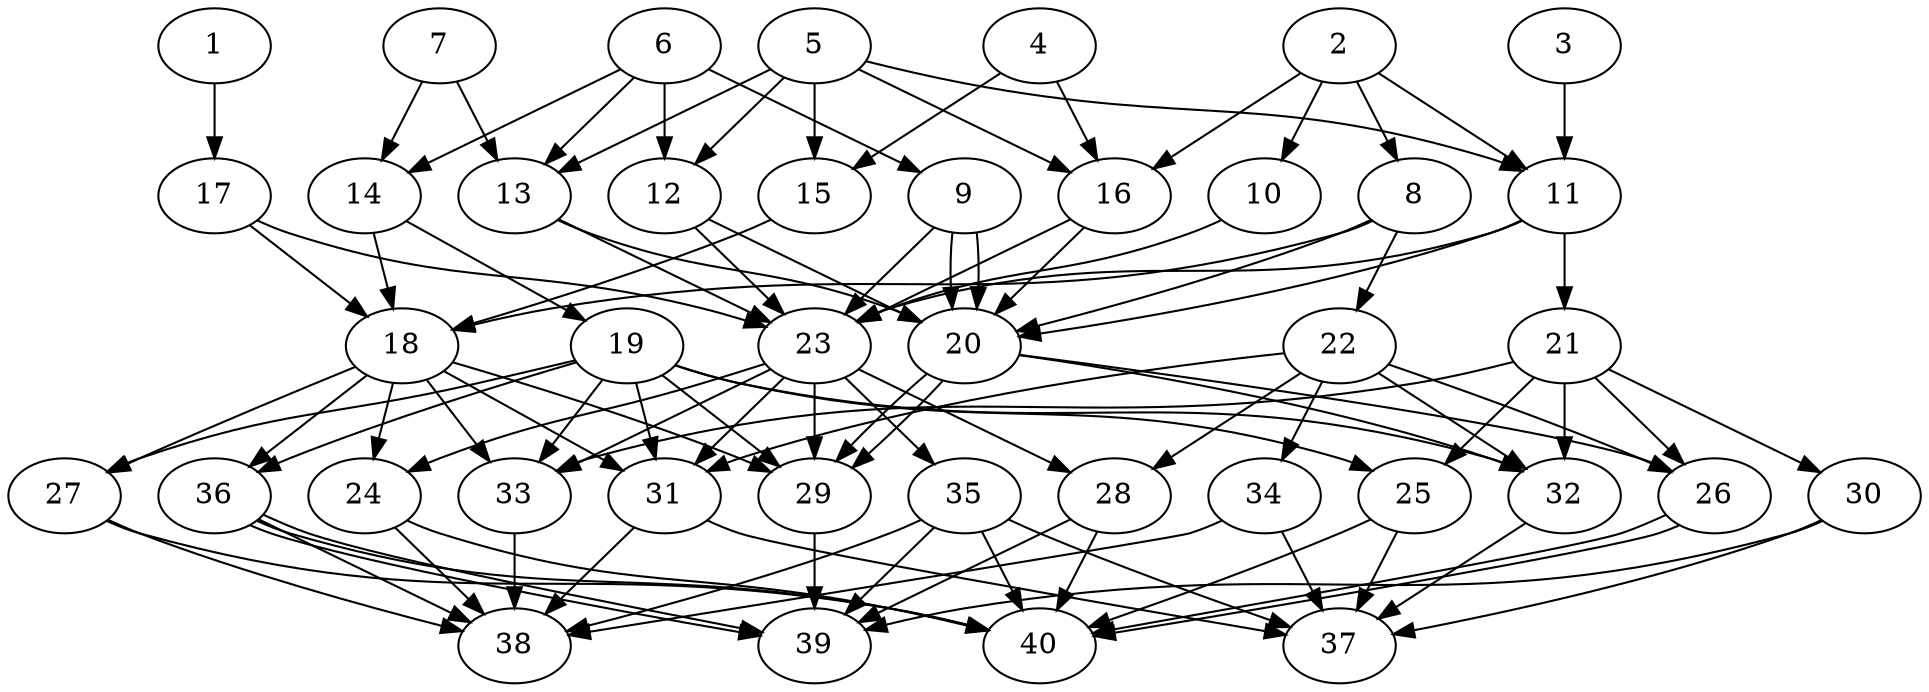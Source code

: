 // DAG automatically generated by daggen at Tue Aug  6 16:28:35 2019
// ./daggen --dot -n 40 --ccr 0.3 --fat 0.6 --regular 0.5 --density 0.7 --mindata 5242880 --maxdata 52428800 
digraph G {
  1 [size="90190507", alpha="0.16", expect_size="27057152"] 
  1 -> 17 [size ="27057152"]
  2 [size="58624000", alpha="0.05", expect_size="17587200"] 
  2 -> 8 [size ="17587200"]
  2 -> 10 [size ="17587200"]
  2 -> 11 [size ="17587200"]
  2 -> 16 [size ="17587200"]
  3 [size="104331947", alpha="0.13", expect_size="31299584"] 
  3 -> 11 [size ="31299584"]
  4 [size="132198400", alpha="0.05", expect_size="39659520"] 
  4 -> 15 [size ="39659520"]
  4 -> 16 [size ="39659520"]
  5 [size="43038720", alpha="0.06", expect_size="12911616"] 
  5 -> 11 [size ="12911616"]
  5 -> 12 [size ="12911616"]
  5 -> 13 [size ="12911616"]
  5 -> 15 [size ="12911616"]
  5 -> 16 [size ="12911616"]
  6 [size="76666880", alpha="0.15", expect_size="23000064"] 
  6 -> 9 [size ="23000064"]
  6 -> 12 [size ="23000064"]
  6 -> 13 [size ="23000064"]
  6 -> 14 [size ="23000064"]
  7 [size="145339733", alpha="0.10", expect_size="43601920"] 
  7 -> 13 [size ="43601920"]
  7 -> 14 [size ="43601920"]
  8 [size="68331520", alpha="0.12", expect_size="20499456"] 
  8 -> 18 [size ="20499456"]
  8 -> 20 [size ="20499456"]
  8 -> 22 [size ="20499456"]
  9 [size="92101973", alpha="0.18", expect_size="27630592"] 
  9 -> 20 [size ="27630592"]
  9 -> 20 [size ="27630592"]
  9 -> 23 [size ="27630592"]
  10 [size="37287253", alpha="0.17", expect_size="11186176"] 
  10 -> 23 [size ="11186176"]
  11 [size="65645227", alpha="0.12", expect_size="19693568"] 
  11 -> 20 [size ="19693568"]
  11 -> 21 [size ="19693568"]
  11 -> 23 [size ="19693568"]
  12 [size="34932053", alpha="0.17", expect_size="10479616"] 
  12 -> 20 [size ="10479616"]
  12 -> 23 [size ="10479616"]
  13 [size="77936640", alpha="0.02", expect_size="23380992"] 
  13 -> 20 [size ="23380992"]
  13 -> 23 [size ="23380992"]
  14 [size="18954240", alpha="0.02", expect_size="5686272"] 
  14 -> 18 [size ="5686272"]
  14 -> 19 [size ="5686272"]
  15 [size="61576533", alpha="0.15", expect_size="18472960"] 
  15 -> 18 [size ="18472960"]
  16 [size="110766080", alpha="0.17", expect_size="33229824"] 
  16 -> 20 [size ="33229824"]
  16 -> 23 [size ="33229824"]
  17 [size="74147840", alpha="0.01", expect_size="22244352"] 
  17 -> 18 [size ="22244352"]
  17 -> 23 [size ="22244352"]
  18 [size="150381227", alpha="0.09", expect_size="45114368"] 
  18 -> 24 [size ="45114368"]
  18 -> 27 [size ="45114368"]
  18 -> 29 [size ="45114368"]
  18 -> 31 [size ="45114368"]
  18 -> 33 [size ="45114368"]
  18 -> 36 [size ="45114368"]
  19 [size="90139307", alpha="0.02", expect_size="27041792"] 
  19 -> 25 [size ="27041792"]
  19 -> 27 [size ="27041792"]
  19 -> 29 [size ="27041792"]
  19 -> 31 [size ="27041792"]
  19 -> 32 [size ="27041792"]
  19 -> 33 [size ="27041792"]
  19 -> 36 [size ="27041792"]
  20 [size="75789653", alpha="0.19", expect_size="22736896"] 
  20 -> 26 [size ="22736896"]
  20 -> 29 [size ="22736896"]
  20 -> 29 [size ="22736896"]
  20 -> 32 [size ="22736896"]
  21 [size="53002240", alpha="0.06", expect_size="15900672"] 
  21 -> 25 [size ="15900672"]
  21 -> 26 [size ="15900672"]
  21 -> 30 [size ="15900672"]
  21 -> 32 [size ="15900672"]
  21 -> 33 [size ="15900672"]
  22 [size="146343253", alpha="0.18", expect_size="43902976"] 
  22 -> 26 [size ="43902976"]
  22 -> 28 [size ="43902976"]
  22 -> 31 [size ="43902976"]
  22 -> 32 [size ="43902976"]
  22 -> 34 [size ="43902976"]
  23 [size="124211200", alpha="0.01", expect_size="37263360"] 
  23 -> 24 [size ="37263360"]
  23 -> 28 [size ="37263360"]
  23 -> 29 [size ="37263360"]
  23 -> 31 [size ="37263360"]
  23 -> 33 [size ="37263360"]
  23 -> 35 [size ="37263360"]
  24 [size="141056000", alpha="0.19", expect_size="42316800"] 
  24 -> 38 [size ="42316800"]
  24 -> 40 [size ="42316800"]
  25 [size="158446933", alpha="0.00", expect_size="47534080"] 
  25 -> 37 [size ="47534080"]
  25 -> 40 [size ="47534080"]
  26 [size="115783680", alpha="0.09", expect_size="34735104"] 
  26 -> 40 [size ="34735104"]
  26 -> 40 [size ="34735104"]
  27 [size="92272640", alpha="0.13", expect_size="27681792"] 
  27 -> 38 [size ="27681792"]
  27 -> 40 [size ="27681792"]
  28 [size="103512747", alpha="0.05", expect_size="31053824"] 
  28 -> 39 [size ="31053824"]
  28 -> 40 [size ="31053824"]
  29 [size="18517333", alpha="0.05", expect_size="5555200"] 
  29 -> 39 [size ="5555200"]
  30 [size="32911360", alpha="0.08", expect_size="9873408"] 
  30 -> 37 [size ="9873408"]
  30 -> 39 [size ="9873408"]
  31 [size="28385280", alpha="0.18", expect_size="8515584"] 
  31 -> 37 [size ="8515584"]
  31 -> 38 [size ="8515584"]
  32 [size="77660160", alpha="0.09", expect_size="23298048"] 
  32 -> 37 [size ="23298048"]
  33 [size="64597333", alpha="0.09", expect_size="19379200"] 
  33 -> 38 [size ="19379200"]
  34 [size="76055893", alpha="0.08", expect_size="22816768"] 
  34 -> 37 [size ="22816768"]
  34 -> 38 [size ="22816768"]
  35 [size="69474987", alpha="0.13", expect_size="20842496"] 
  35 -> 37 [size ="20842496"]
  35 -> 38 [size ="20842496"]
  35 -> 39 [size ="20842496"]
  35 -> 40 [size ="20842496"]
  36 [size="70413653", alpha="0.10", expect_size="21124096"] 
  36 -> 38 [size ="21124096"]
  36 -> 39 [size ="21124096"]
  36 -> 39 [size ="21124096"]
  36 -> 40 [size ="21124096"]
  37 [size="138072747", alpha="0.14", expect_size="41421824"] 
  38 [size="85739520", alpha="0.15", expect_size="25721856"] 
  39 [size="121559040", alpha="0.05", expect_size="36467712"] 
  40 [size="162874027", alpha="0.03", expect_size="48862208"] 
}
